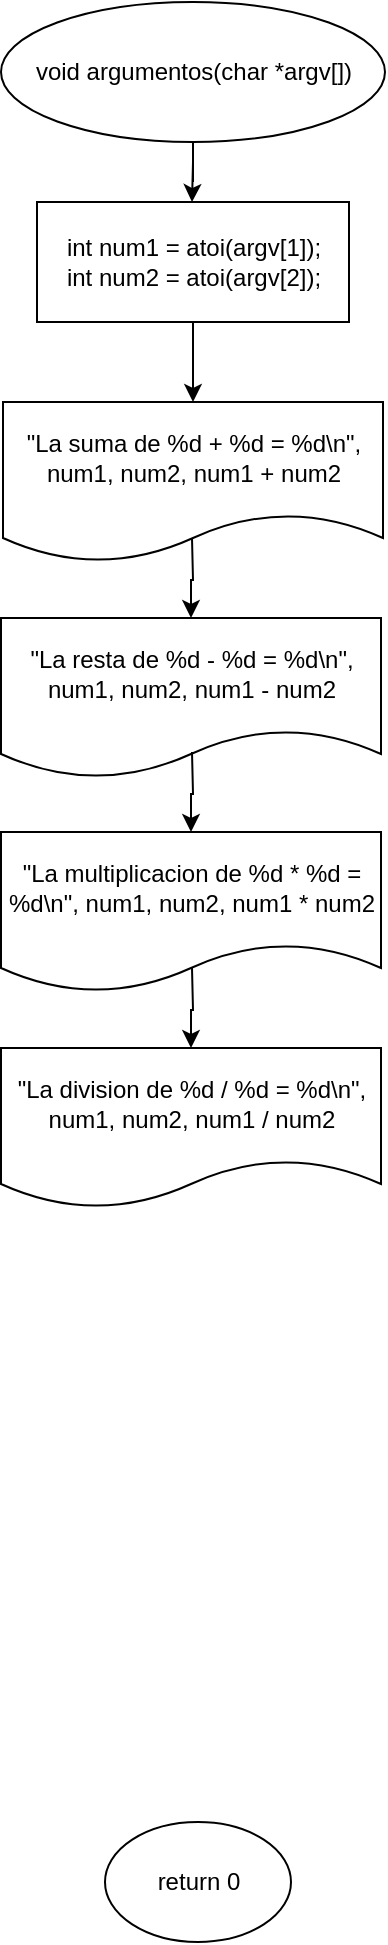 <mxfile version="22.0.8" type="device">
  <diagram name="Página-1" id="wY6uZcT8hMfS2q6cgCWG">
    <mxGraphModel dx="1195" dy="668" grid="1" gridSize="10" guides="1" tooltips="1" connect="1" arrows="1" fold="1" page="1" pageScale="1" pageWidth="827" pageHeight="1169" math="0" shadow="0">
      <root>
        <mxCell id="0" />
        <mxCell id="1" parent="0" />
        <mxCell id="btgjlnelvWsudcuo9mZK-2" style="edgeStyle=orthogonalEdgeStyle;rounded=0;orthogonalLoop=1;jettySize=auto;html=1;entryX=0.5;entryY=0;entryDx=0;entryDy=0;" edge="1" parent="1" source="btgjlnelvWsudcuo9mZK-3">
          <mxGeometry relative="1" as="geometry">
            <mxPoint x="291" y="180" as="targetPoint" />
          </mxGeometry>
        </mxCell>
        <mxCell id="btgjlnelvWsudcuo9mZK-3" value="void argumentos(char *argv[])" style="ellipse;whiteSpace=wrap;html=1;" vertex="1" parent="1">
          <mxGeometry x="195.5" y="80" width="192" height="70" as="geometry" />
        </mxCell>
        <mxCell id="btgjlnelvWsudcuo9mZK-43" value="" style="edgeStyle=orthogonalEdgeStyle;rounded=0;orthogonalLoop=1;jettySize=auto;html=1;" edge="1" parent="1" source="btgjlnelvWsudcuo9mZK-7" target="btgjlnelvWsudcuo9mZK-42">
          <mxGeometry relative="1" as="geometry" />
        </mxCell>
        <mxCell id="btgjlnelvWsudcuo9mZK-7" value="&lt;div&gt;int num1 = atoi(argv[1]);&lt;/div&gt;&lt;div&gt;&lt;span style=&quot;background-color: initial;&quot;&gt;int num2 = atoi(argv[2]);&lt;/span&gt;&lt;/div&gt;" style="rounded=0;whiteSpace=wrap;html=1;" vertex="1" parent="1">
          <mxGeometry x="213.5" y="180" width="156" height="60" as="geometry" />
        </mxCell>
        <mxCell id="btgjlnelvWsudcuo9mZK-27" value="return 0" style="ellipse;whiteSpace=wrap;html=1;" vertex="1" parent="1">
          <mxGeometry x="247.5" y="990" width="93" height="60" as="geometry" />
        </mxCell>
        <mxCell id="btgjlnelvWsudcuo9mZK-42" value="&quot;La suma de %d + %d = %d\n&quot;, num1, num2, num1 + num2" style="shape=document;whiteSpace=wrap;html=1;boundedLbl=1;" vertex="1" parent="1">
          <mxGeometry x="196.5" y="280" width="190" height="80" as="geometry" />
        </mxCell>
        <mxCell id="btgjlnelvWsudcuo9mZK-46" value="" style="edgeStyle=orthogonalEdgeStyle;rounded=0;orthogonalLoop=1;jettySize=auto;html=1;" edge="1" parent="1" target="btgjlnelvWsudcuo9mZK-47">
          <mxGeometry relative="1" as="geometry">
            <mxPoint x="291" y="348" as="sourcePoint" />
          </mxGeometry>
        </mxCell>
        <mxCell id="btgjlnelvWsudcuo9mZK-47" value="&quot;La resta de %d - %d = %d\n&quot;, num1, num2, num1 - num2" style="shape=document;whiteSpace=wrap;html=1;boundedLbl=1;" vertex="1" parent="1">
          <mxGeometry x="195.5" y="388" width="190" height="80" as="geometry" />
        </mxCell>
        <mxCell id="btgjlnelvWsudcuo9mZK-48" value="" style="edgeStyle=orthogonalEdgeStyle;rounded=0;orthogonalLoop=1;jettySize=auto;html=1;" edge="1" parent="1" target="btgjlnelvWsudcuo9mZK-49">
          <mxGeometry relative="1" as="geometry">
            <mxPoint x="291" y="455" as="sourcePoint" />
          </mxGeometry>
        </mxCell>
        <mxCell id="btgjlnelvWsudcuo9mZK-49" value="&quot;La multiplicacion de %d * %d = %d\n&quot;, num1, num2, num1 * num2" style="shape=document;whiteSpace=wrap;html=1;boundedLbl=1;" vertex="1" parent="1">
          <mxGeometry x="195.5" y="495" width="190" height="80" as="geometry" />
        </mxCell>
        <mxCell id="btgjlnelvWsudcuo9mZK-50" value="" style="edgeStyle=orthogonalEdgeStyle;rounded=0;orthogonalLoop=1;jettySize=auto;html=1;" edge="1" parent="1" target="btgjlnelvWsudcuo9mZK-51">
          <mxGeometry relative="1" as="geometry">
            <mxPoint x="291" y="563" as="sourcePoint" />
          </mxGeometry>
        </mxCell>
        <mxCell id="btgjlnelvWsudcuo9mZK-51" value="&quot;La division de %d / %d = %d\n&quot;, num1, num2, num1 / num2" style="shape=document;whiteSpace=wrap;html=1;boundedLbl=1;" vertex="1" parent="1">
          <mxGeometry x="195.5" y="603" width="190" height="80" as="geometry" />
        </mxCell>
      </root>
    </mxGraphModel>
  </diagram>
</mxfile>
